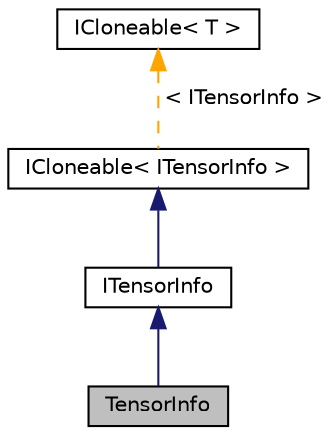 digraph "TensorInfo"
{
 // LATEX_PDF_SIZE
  edge [fontname="Helvetica",fontsize="10",labelfontname="Helvetica",labelfontsize="10"];
  node [fontname="Helvetica",fontsize="10",shape=record];
  Node1 [label="TensorInfo",height=0.2,width=0.4,color="black", fillcolor="grey75", style="filled", fontcolor="black",tooltip="Store the tensor's metadata."];
  Node2 -> Node1 [dir="back",color="midnightblue",fontsize="10",style="solid",fontname="Helvetica"];
  Node2 [label="ITensorInfo",height=0.2,width=0.4,color="black", fillcolor="white", style="filled",URL="$classarm__compute_1_1_i_tensor_info.xhtml",tooltip="Store the tensor's metadata."];
  Node3 -> Node2 [dir="back",color="midnightblue",fontsize="10",style="solid",fontname="Helvetica"];
  Node3 [label="ICloneable\< ITensorInfo \>",height=0.2,width=0.4,color="black", fillcolor="white", style="filled",URL="$classarm__compute_1_1misc_1_1_i_cloneable.xhtml",tooltip=" "];
  Node4 -> Node3 [dir="back",color="orange",fontsize="10",style="dashed",label=" \< ITensorInfo \>" ,fontname="Helvetica"];
  Node4 [label="ICloneable\< T \>",height=0.2,width=0.4,color="black", fillcolor="white", style="filled",URL="$classarm__compute_1_1misc_1_1_i_cloneable.xhtml",tooltip="Clonable Interface."];
}
